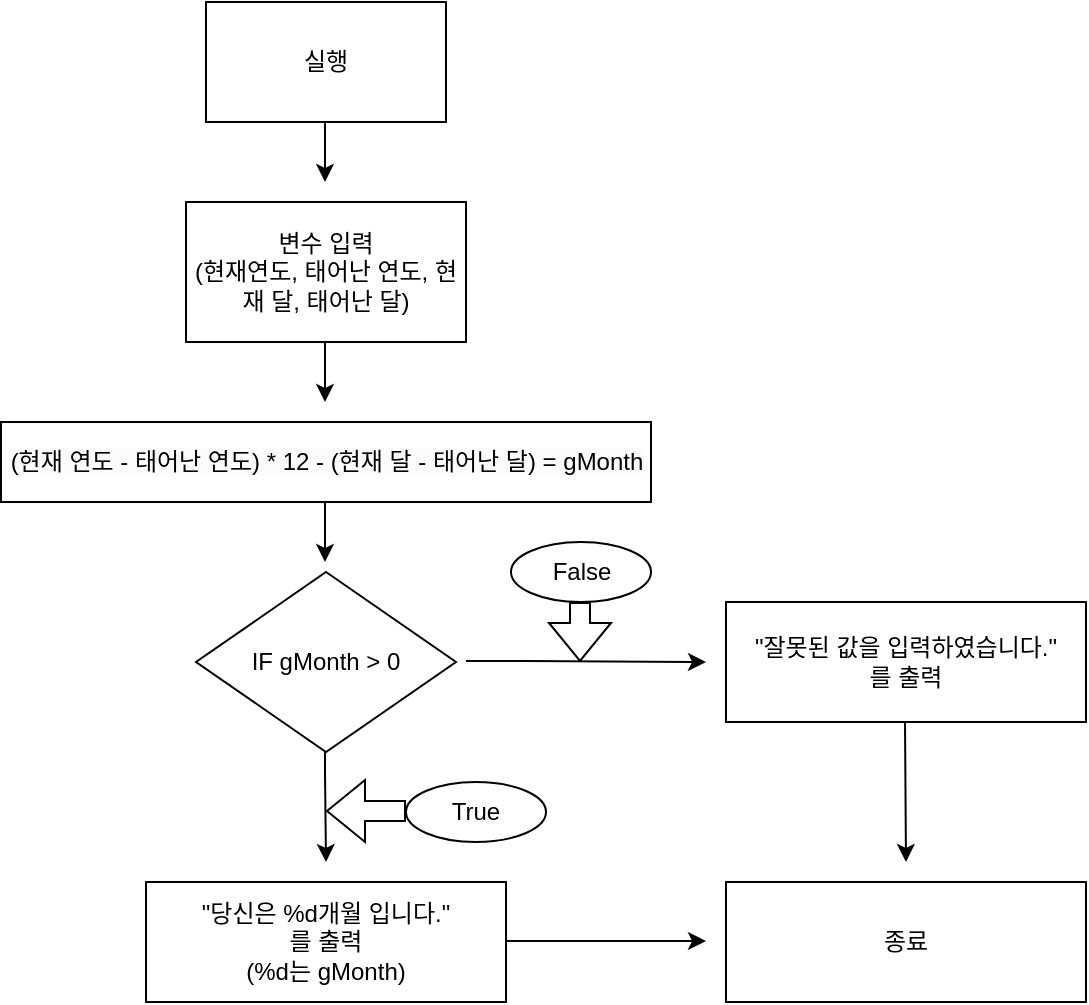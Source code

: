 <mxfile version="20.8.20" type="device"><diagram name="페이지-1" id="0nr08LBLOL8sB-91Mg8-"><mxGraphModel dx="1434" dy="796" grid="1" gridSize="10" guides="1" tooltips="1" connect="1" arrows="1" fold="1" page="1" pageScale="1" pageWidth="827" pageHeight="1169" math="0" shadow="0"><root><mxCell id="0"/><mxCell id="1" parent="0"/><mxCell id="EZKvqwCCiEH7n9tO0Ch3-1" value="실행" style="rounded=0;whiteSpace=wrap;html=1;" vertex="1" parent="1"><mxGeometry x="120" y="50" width="120" height="60" as="geometry"/></mxCell><mxCell id="EZKvqwCCiEH7n9tO0Ch3-2" value="IF gMonth &amp;gt; 0" style="rhombus;whiteSpace=wrap;html=1;" vertex="1" parent="1"><mxGeometry x="115" y="335" width="130" height="90" as="geometry"/></mxCell><mxCell id="EZKvqwCCiEH7n9tO0Ch3-3" value="변수 입력&lt;br&gt;(현재연도, 태어난 연도, 현재 달, 태어난 달)" style="rounded=0;whiteSpace=wrap;html=1;" vertex="1" parent="1"><mxGeometry x="110" y="150" width="140" height="70" as="geometry"/></mxCell><mxCell id="EZKvqwCCiEH7n9tO0Ch3-5" value="&lt;span style=&quot;color: rgb(0, 0, 0); font-family: Helvetica; font-size: 12px; font-style: normal; font-variant-ligatures: normal; font-variant-caps: normal; font-weight: 400; letter-spacing: normal; orphans: 2; text-indent: 0px; text-transform: none; widows: 2; word-spacing: 0px; -webkit-text-stroke-width: 0px; background-color: rgb(251, 251, 251); text-decoration-thickness: initial; text-decoration-style: initial; text-decoration-color: initial; float: none; display: inline !important;&quot;&gt;(현재 연도 - 태어난 연도) * 12&amp;nbsp;&lt;/span&gt;&lt;span style=&quot;color: rgb(0, 0, 0); font-family: Helvetica; font-size: 12px; font-style: normal; font-variant-ligatures: normal; font-variant-caps: normal; font-weight: 400; letter-spacing: normal; orphans: 2; text-indent: 0px; text-transform: none; widows: 2; word-spacing: 0px; -webkit-text-stroke-width: 0px; background-color: rgb(251, 251, 251); text-decoration-thickness: initial; text-decoration-style: initial; text-decoration-color: initial; float: none; display: inline !important;&quot;&gt;- (현재 달 - 태어난 달) = gMonth&lt;/span&gt;" style="rounded=0;whiteSpace=wrap;html=1;align=center;" vertex="1" parent="1"><mxGeometry x="17.5" y="260" width="325" height="40" as="geometry"/></mxCell><mxCell id="EZKvqwCCiEH7n9tO0Ch3-7" value="&quot;잘못된 값을 입력하였습니다.&quot;&lt;br&gt;를 출력" style="rounded=0;whiteSpace=wrap;html=1;" vertex="1" parent="1"><mxGeometry x="380" y="350" width="180" height="60" as="geometry"/></mxCell><mxCell id="EZKvqwCCiEH7n9tO0Ch3-8" value="&quot;당신은 %d개월 입니다.&quot;&lt;br&gt;를 출력&lt;br&gt;(%d는 gMonth)" style="rounded=0;whiteSpace=wrap;html=1;" vertex="1" parent="1"><mxGeometry x="90" y="490" width="180" height="60" as="geometry"/></mxCell><mxCell id="EZKvqwCCiEH7n9tO0Ch3-9" value="" style="endArrow=classic;html=1;rounded=0;" edge="1" parent="1"><mxGeometry width="50" height="50" relative="1" as="geometry"><mxPoint x="179.5" y="110" as="sourcePoint"/><mxPoint x="179.5" y="140" as="targetPoint"/><Array as="points"><mxPoint x="179.5" y="120"/></Array></mxGeometry></mxCell><mxCell id="EZKvqwCCiEH7n9tO0Ch3-10" value="" style="endArrow=classic;html=1;rounded=0;" edge="1" parent="1"><mxGeometry width="50" height="50" relative="1" as="geometry"><mxPoint x="179.5" y="220" as="sourcePoint"/><mxPoint x="179.5" y="250" as="targetPoint"/><Array as="points"><mxPoint x="179.5" y="230"/></Array></mxGeometry></mxCell><mxCell id="EZKvqwCCiEH7n9tO0Ch3-11" value="" style="endArrow=classic;html=1;rounded=0;" edge="1" parent="1"><mxGeometry width="50" height="50" relative="1" as="geometry"><mxPoint x="179.5" y="300" as="sourcePoint"/><mxPoint x="179.5" y="330" as="targetPoint"/><Array as="points"><mxPoint x="179.5" y="310"/></Array></mxGeometry></mxCell><mxCell id="EZKvqwCCiEH7n9tO0Ch3-12" value="" style="endArrow=classic;html=1;rounded=0;" edge="1" parent="1"><mxGeometry width="50" height="50" relative="1" as="geometry"><mxPoint x="179.5" y="425" as="sourcePoint"/><mxPoint x="180" y="480" as="targetPoint"/><Array as="points"><mxPoint x="179.5" y="435"/></Array></mxGeometry></mxCell><mxCell id="EZKvqwCCiEH7n9tO0Ch3-15" value="" style="endArrow=classic;html=1;rounded=0;" edge="1" parent="1"><mxGeometry width="50" height="50" relative="1" as="geometry"><mxPoint x="250" y="379.5" as="sourcePoint"/><mxPoint x="370" y="380" as="targetPoint"/><Array as="points"><mxPoint x="280" y="379.5"/></Array></mxGeometry></mxCell><mxCell id="EZKvqwCCiEH7n9tO0Ch3-18" value="False" style="ellipse;whiteSpace=wrap;html=1;" vertex="1" parent="1"><mxGeometry x="272.5" y="320" width="70" height="30" as="geometry"/></mxCell><mxCell id="EZKvqwCCiEH7n9tO0Ch3-20" value="True" style="ellipse;whiteSpace=wrap;html=1;" vertex="1" parent="1"><mxGeometry x="220" y="440" width="70" height="30" as="geometry"/></mxCell><mxCell id="EZKvqwCCiEH7n9tO0Ch3-21" value="" style="shape=flexArrow;endArrow=classic;html=1;rounded=0;" edge="1" parent="1"><mxGeometry width="50" height="50" relative="1" as="geometry"><mxPoint x="307" y="350" as="sourcePoint"/><mxPoint x="307" y="380" as="targetPoint"/></mxGeometry></mxCell><mxCell id="EZKvqwCCiEH7n9tO0Ch3-22" value="" style="shape=flexArrow;endArrow=classic;html=1;rounded=0;" edge="1" parent="1"><mxGeometry width="50" height="50" relative="1" as="geometry"><mxPoint x="220" y="454.5" as="sourcePoint"/><mxPoint x="180" y="454.5" as="targetPoint"/></mxGeometry></mxCell><mxCell id="EZKvqwCCiEH7n9tO0Ch3-23" value="" style="endArrow=classic;html=1;rounded=0;" edge="1" parent="1"><mxGeometry width="50" height="50" relative="1" as="geometry"><mxPoint x="270" y="519.5" as="sourcePoint"/><mxPoint x="370" y="519.5" as="targetPoint"/></mxGeometry></mxCell><mxCell id="EZKvqwCCiEH7n9tO0Ch3-24" value="" style="endArrow=classic;html=1;rounded=0;" edge="1" parent="1"><mxGeometry width="50" height="50" relative="1" as="geometry"><mxPoint x="469.5" y="410" as="sourcePoint"/><mxPoint x="470" y="480" as="targetPoint"/></mxGeometry></mxCell><mxCell id="EZKvqwCCiEH7n9tO0Ch3-25" value="종료" style="rounded=0;whiteSpace=wrap;html=1;" vertex="1" parent="1"><mxGeometry x="380" y="490" width="180" height="60" as="geometry"/></mxCell></root></mxGraphModel></diagram></mxfile>